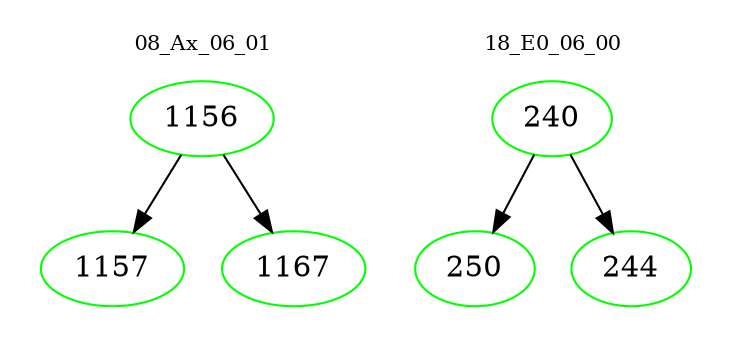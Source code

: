 digraph{
subgraph cluster_0 {
color = white
label = "08_Ax_06_01";
fontsize=10;
T0_1156 [label="1156", color="green"]
T0_1156 -> T0_1157 [color="black"]
T0_1157 [label="1157", color="green"]
T0_1156 -> T0_1167 [color="black"]
T0_1167 [label="1167", color="green"]
}
subgraph cluster_1 {
color = white
label = "18_E0_06_00";
fontsize=10;
T1_240 [label="240", color="green"]
T1_240 -> T1_250 [color="black"]
T1_250 [label="250", color="green"]
T1_240 -> T1_244 [color="black"]
T1_244 [label="244", color="green"]
}
}
